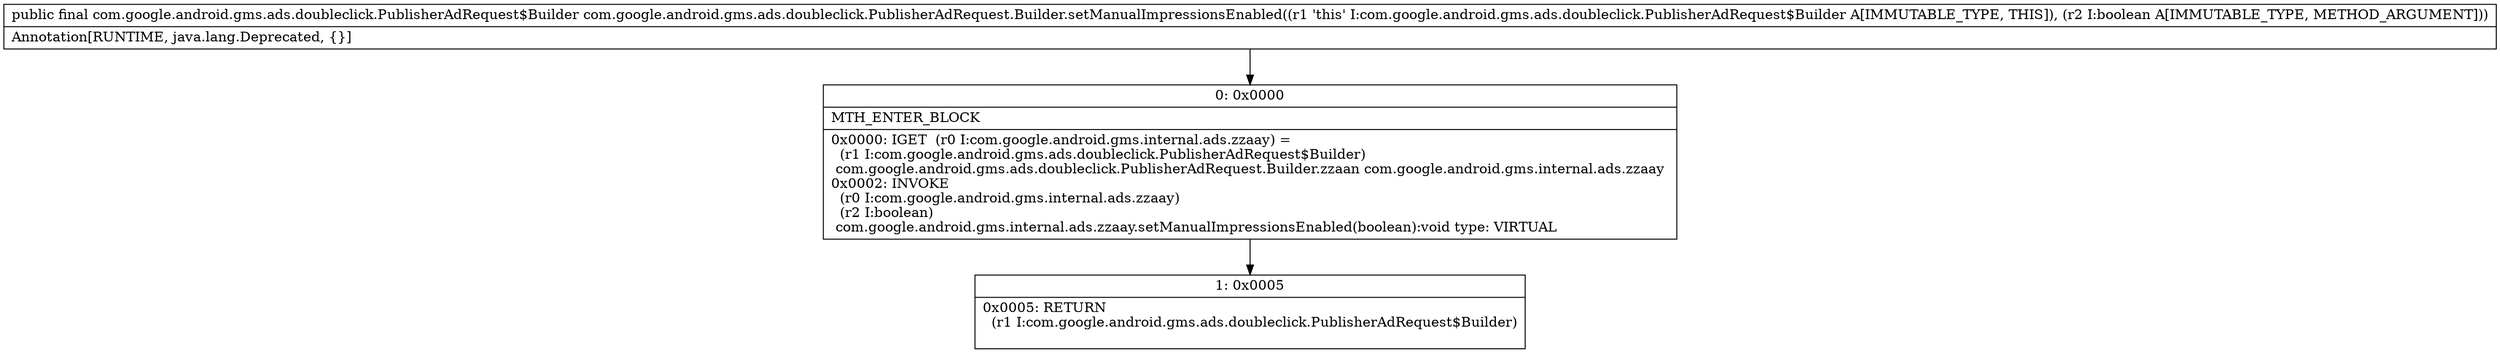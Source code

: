 digraph "CFG forcom.google.android.gms.ads.doubleclick.PublisherAdRequest.Builder.setManualImpressionsEnabled(Z)Lcom\/google\/android\/gms\/ads\/doubleclick\/PublisherAdRequest$Builder;" {
Node_0 [shape=record,label="{0\:\ 0x0000|MTH_ENTER_BLOCK\l|0x0000: IGET  (r0 I:com.google.android.gms.internal.ads.zzaay) = \l  (r1 I:com.google.android.gms.ads.doubleclick.PublisherAdRequest$Builder)\l com.google.android.gms.ads.doubleclick.PublisherAdRequest.Builder.zzaan com.google.android.gms.internal.ads.zzaay \l0x0002: INVOKE  \l  (r0 I:com.google.android.gms.internal.ads.zzaay)\l  (r2 I:boolean)\l com.google.android.gms.internal.ads.zzaay.setManualImpressionsEnabled(boolean):void type: VIRTUAL \l}"];
Node_1 [shape=record,label="{1\:\ 0x0005|0x0005: RETURN  \l  (r1 I:com.google.android.gms.ads.doubleclick.PublisherAdRequest$Builder)\l \l}"];
MethodNode[shape=record,label="{public final com.google.android.gms.ads.doubleclick.PublisherAdRequest$Builder com.google.android.gms.ads.doubleclick.PublisherAdRequest.Builder.setManualImpressionsEnabled((r1 'this' I:com.google.android.gms.ads.doubleclick.PublisherAdRequest$Builder A[IMMUTABLE_TYPE, THIS]), (r2 I:boolean A[IMMUTABLE_TYPE, METHOD_ARGUMENT]))  | Annotation[RUNTIME, java.lang.Deprecated, \{\}]\l}"];
MethodNode -> Node_0;
Node_0 -> Node_1;
}

